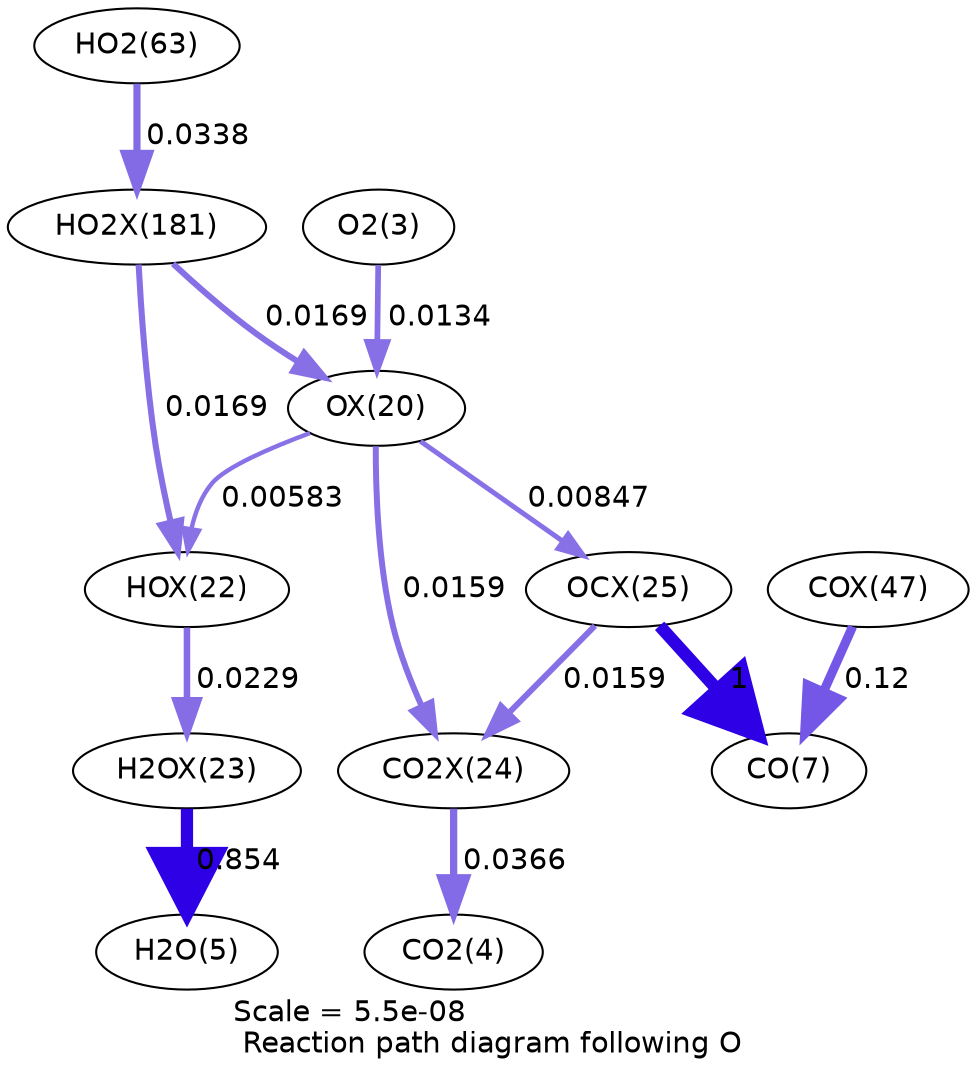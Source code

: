 digraph reaction_paths {
center=1;
s5 -> s25[fontname="Helvetica", penwidth=2.75, arrowsize=1.37, color="0.7, 0.513, 0.9"
, label=" 0.0134"];
s25 -> s27[fontname="Helvetica", penwidth=2.12, arrowsize=1.06, color="0.7, 0.506, 0.9"
, label=" 0.00583"];
s25 -> s30[fontname="Helvetica", penwidth=2.4, arrowsize=1.2, color="0.7, 0.508, 0.9"
, label=" 0.00847"];
s25 -> s29[fontname="Helvetica", penwidth=2.87, arrowsize=1.44, color="0.7, 0.516, 0.9"
, label=" 0.0159"];
s39 -> s25[fontname="Helvetica", penwidth=2.92, arrowsize=1.46, color="0.7, 0.517, 0.9"
, label=" 0.0169"];
s27 -> s28[fontname="Helvetica", penwidth=3.15, arrowsize=1.57, color="0.7, 0.523, 0.9"
, label=" 0.0229"];
s39 -> s27[fontname="Helvetica", penwidth=2.92, arrowsize=1.46, color="0.7, 0.517, 0.9"
, label=" 0.0169"];
s28 -> s7[fontname="Helvetica", penwidth=5.88, arrowsize=2.94, color="0.7, 1.35, 0.9"
, label=" 0.854"];
s30 -> s9[fontname="Helvetica", penwidth=6, arrowsize=3, color="0.7, 1.5, 0.9"
, label=" 1"];
s36 -> s9[fontname="Helvetica", penwidth=4.4, arrowsize=2.2, color="0.7, 0.62, 0.9"
, label=" 0.12"];
s30 -> s29[fontname="Helvetica", penwidth=2.87, arrowsize=1.44, color="0.7, 0.516, 0.9"
, label=" 0.0159"];
s29 -> s6[fontname="Helvetica", penwidth=3.5, arrowsize=1.75, color="0.7, 0.537, 0.9"
, label=" 0.0366"];
s21 -> s39[fontname="Helvetica", penwidth=3.44, arrowsize=1.72, color="0.7, 0.534, 0.9"
, label=" 0.0338"];
s5 [ fontname="Helvetica", label="O2(3)"];
s6 [ fontname="Helvetica", label="CO2(4)"];
s7 [ fontname="Helvetica", label="H2O(5)"];
s9 [ fontname="Helvetica", label="CO(7)"];
s21 [ fontname="Helvetica", label="HO2(63)"];
s25 [ fontname="Helvetica", label="OX(20)"];
s27 [ fontname="Helvetica", label="HOX(22)"];
s28 [ fontname="Helvetica", label="H2OX(23)"];
s29 [ fontname="Helvetica", label="CO2X(24)"];
s30 [ fontname="Helvetica", label="OCX(25)"];
s36 [ fontname="Helvetica", label="COX(47)"];
s39 [ fontname="Helvetica", label="HO2X(181)"];
 label = "Scale = 5.5e-08\l Reaction path diagram following O";
 fontname = "Helvetica";
}
